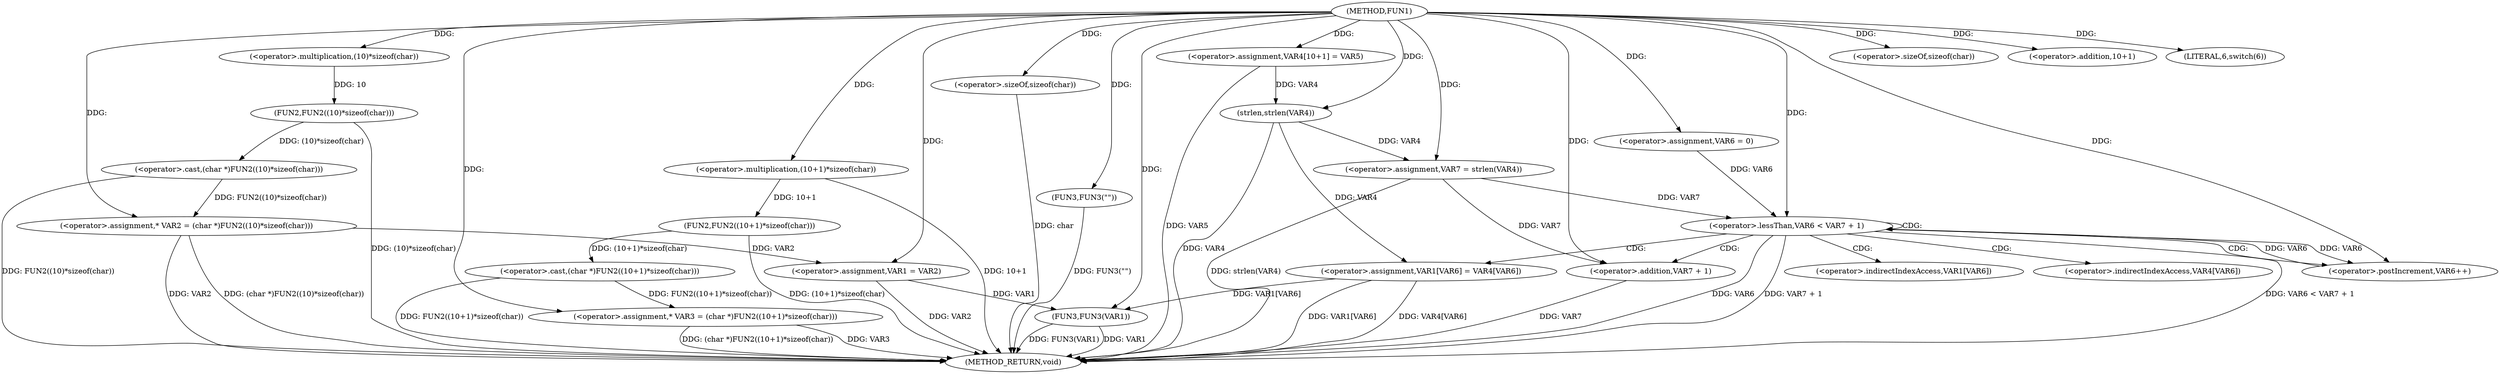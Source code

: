 digraph FUN1 {  
"1000100" [label = "(METHOD,FUN1)" ]
"1000169" [label = "(METHOD_RETURN,void)" ]
"1000104" [label = "(<operator>.assignment,* VAR2 = (char *)FUN2((10)*sizeof(char)))" ]
"1000106" [label = "(<operator>.cast,(char *)FUN2((10)*sizeof(char)))" ]
"1000108" [label = "(FUN2,FUN2((10)*sizeof(char)))" ]
"1000109" [label = "(<operator>.multiplication,(10)*sizeof(char))" ]
"1000111" [label = "(<operator>.sizeOf,sizeof(char))" ]
"1000114" [label = "(<operator>.assignment,* VAR3 = (char *)FUN2((10+1)*sizeof(char)))" ]
"1000116" [label = "(<operator>.cast,(char *)FUN2((10+1)*sizeof(char)))" ]
"1000118" [label = "(FUN2,FUN2((10+1)*sizeof(char)))" ]
"1000119" [label = "(<operator>.multiplication,(10+1)*sizeof(char))" ]
"1000120" [label = "(<operator>.addition,10+1)" ]
"1000123" [label = "(<operator>.sizeOf,sizeof(char))" ]
"1000126" [label = "(LITERAL,6,switch(6))" ]
"1000129" [label = "(<operator>.assignment,VAR1 = VAR2)" ]
"1000134" [label = "(FUN3,FUN3(\"\"))" ]
"1000139" [label = "(<operator>.assignment,VAR4[10+1] = VAR5)" ]
"1000144" [label = "(<operator>.assignment,VAR7 = strlen(VAR4))" ]
"1000146" [label = "(strlen,strlen(VAR4))" ]
"1000149" [label = "(<operator>.assignment,VAR6 = 0)" ]
"1000152" [label = "(<operator>.lessThan,VAR6 < VAR7 + 1)" ]
"1000154" [label = "(<operator>.addition,VAR7 + 1)" ]
"1000157" [label = "(<operator>.postIncrement,VAR6++)" ]
"1000160" [label = "(<operator>.assignment,VAR1[VAR6] = VAR4[VAR6])" ]
"1000167" [label = "(FUN3,FUN3(VAR1))" ]
"1000161" [label = "(<operator>.indirectIndexAccess,VAR1[VAR6])" ]
"1000164" [label = "(<operator>.indirectIndexAccess,VAR4[VAR6])" ]
  "1000106" -> "1000169"  [ label = "DDG: FUN2((10)*sizeof(char))"] 
  "1000104" -> "1000169"  [ label = "DDG: VAR2"] 
  "1000152" -> "1000169"  [ label = "DDG: VAR6 < VAR7 + 1"] 
  "1000114" -> "1000169"  [ label = "DDG: VAR3"] 
  "1000152" -> "1000169"  [ label = "DDG: VAR6"] 
  "1000116" -> "1000169"  [ label = "DDG: FUN2((10+1)*sizeof(char))"] 
  "1000152" -> "1000169"  [ label = "DDG: VAR7 + 1"] 
  "1000119" -> "1000169"  [ label = "DDG: 10+1"] 
  "1000118" -> "1000169"  [ label = "DDG: (10+1)*sizeof(char)"] 
  "1000144" -> "1000169"  [ label = "DDG: strlen(VAR4)"] 
  "1000167" -> "1000169"  [ label = "DDG: VAR1"] 
  "1000160" -> "1000169"  [ label = "DDG: VAR4[VAR6]"] 
  "1000139" -> "1000169"  [ label = "DDG: VAR5"] 
  "1000154" -> "1000169"  [ label = "DDG: VAR7"] 
  "1000167" -> "1000169"  [ label = "DDG: FUN3(VAR1)"] 
  "1000134" -> "1000169"  [ label = "DDG: FUN3(\"\")"] 
  "1000146" -> "1000169"  [ label = "DDG: VAR4"] 
  "1000160" -> "1000169"  [ label = "DDG: VAR1[VAR6]"] 
  "1000114" -> "1000169"  [ label = "DDG: (char *)FUN2((10+1)*sizeof(char))"] 
  "1000104" -> "1000169"  [ label = "DDG: (char *)FUN2((10)*sizeof(char))"] 
  "1000108" -> "1000169"  [ label = "DDG: (10)*sizeof(char)"] 
  "1000129" -> "1000169"  [ label = "DDG: VAR2"] 
  "1000123" -> "1000169"  [ label = "DDG: char"] 
  "1000106" -> "1000104"  [ label = "DDG: FUN2((10)*sizeof(char))"] 
  "1000100" -> "1000104"  [ label = "DDG: "] 
  "1000108" -> "1000106"  [ label = "DDG: (10)*sizeof(char)"] 
  "1000109" -> "1000108"  [ label = "DDG: 10"] 
  "1000100" -> "1000109"  [ label = "DDG: "] 
  "1000100" -> "1000111"  [ label = "DDG: "] 
  "1000116" -> "1000114"  [ label = "DDG: FUN2((10+1)*sizeof(char))"] 
  "1000100" -> "1000114"  [ label = "DDG: "] 
  "1000118" -> "1000116"  [ label = "DDG: (10+1)*sizeof(char)"] 
  "1000119" -> "1000118"  [ label = "DDG: 10+1"] 
  "1000100" -> "1000119"  [ label = "DDG: "] 
  "1000100" -> "1000120"  [ label = "DDG: "] 
  "1000100" -> "1000123"  [ label = "DDG: "] 
  "1000100" -> "1000126"  [ label = "DDG: "] 
  "1000104" -> "1000129"  [ label = "DDG: VAR2"] 
  "1000100" -> "1000129"  [ label = "DDG: "] 
  "1000100" -> "1000134"  [ label = "DDG: "] 
  "1000100" -> "1000139"  [ label = "DDG: "] 
  "1000146" -> "1000144"  [ label = "DDG: VAR4"] 
  "1000100" -> "1000144"  [ label = "DDG: "] 
  "1000139" -> "1000146"  [ label = "DDG: VAR4"] 
  "1000100" -> "1000146"  [ label = "DDG: "] 
  "1000100" -> "1000149"  [ label = "DDG: "] 
  "1000157" -> "1000152"  [ label = "DDG: VAR6"] 
  "1000149" -> "1000152"  [ label = "DDG: VAR6"] 
  "1000100" -> "1000152"  [ label = "DDG: "] 
  "1000144" -> "1000152"  [ label = "DDG: VAR7"] 
  "1000144" -> "1000154"  [ label = "DDG: VAR7"] 
  "1000100" -> "1000154"  [ label = "DDG: "] 
  "1000152" -> "1000157"  [ label = "DDG: VAR6"] 
  "1000100" -> "1000157"  [ label = "DDG: "] 
  "1000146" -> "1000160"  [ label = "DDG: VAR4"] 
  "1000129" -> "1000167"  [ label = "DDG: VAR1"] 
  "1000160" -> "1000167"  [ label = "DDG: VAR1[VAR6]"] 
  "1000100" -> "1000167"  [ label = "DDG: "] 
  "1000152" -> "1000154"  [ label = "CDG: "] 
  "1000152" -> "1000161"  [ label = "CDG: "] 
  "1000152" -> "1000160"  [ label = "CDG: "] 
  "1000152" -> "1000152"  [ label = "CDG: "] 
  "1000152" -> "1000164"  [ label = "CDG: "] 
  "1000152" -> "1000157"  [ label = "CDG: "] 
}
